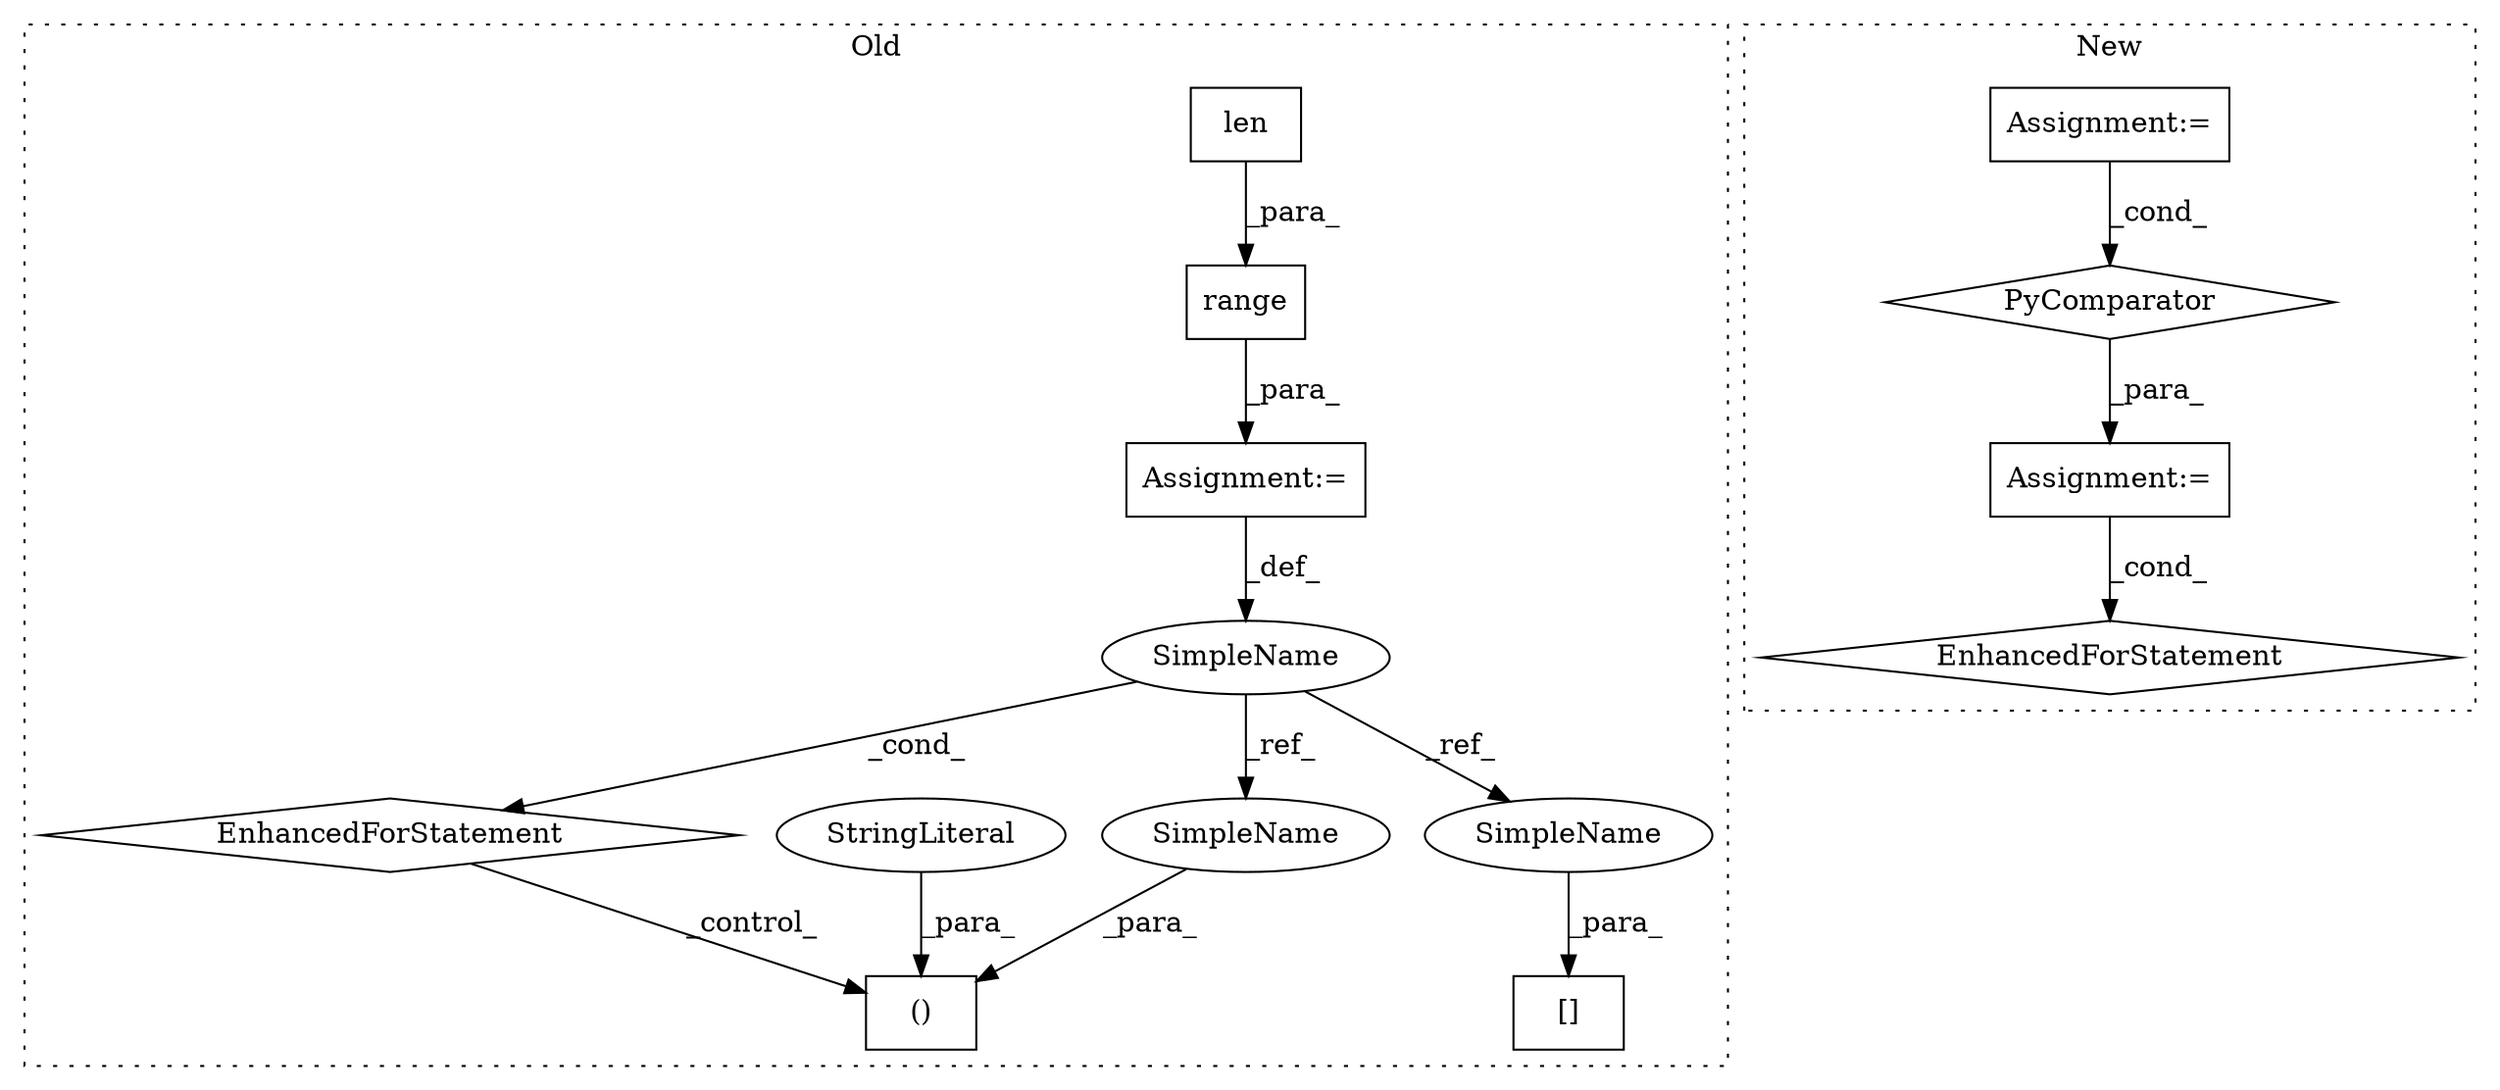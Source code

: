 digraph G {
subgraph cluster0 {
1 [label="range" a="32" s="4713,4734" l="6,1" shape="box"];
3 [label="Assignment:=" a="7" s="4648,4735" l="57,2" shape="box"];
4 [label="EnhancedForStatement" a="70" s="4648,4735" l="57,2" shape="diamond"];
6 [label="[]" a="2" s="5669,5681" l="11,1" shape="box"];
7 [label="SimpleName" a="42" s="4709" l="1" shape="ellipse"];
8 [label="len" a="32" s="4719,4733" l="4,1" shape="box"];
10 [label="()" a="106" s="5106" l="30" shape="box"];
11 [label="StringLiteral" a="45" s="5120" l="16" shape="ellipse"];
13 [label="SimpleName" a="42" s="5680" l="1" shape="ellipse"];
14 [label="SimpleName" a="42" s="5106" l="1" shape="ellipse"];
label = "Old";
style="dotted";
}
subgraph cluster1 {
2 [label="EnhancedForStatement" a="70" s="4915,5077" l="140,2" shape="diamond"];
5 [label="Assignment:=" a="7" s="4871" l="33" shape="box"];
9 [label="Assignment:=" a="7" s="4915,5077" l="140,2" shape="box"];
12 [label="PyComparator" a="113" s="4871" l="33" shape="diamond"];
label = "New";
style="dotted";
}
1 -> 3 [label="_para_"];
3 -> 7 [label="_def_"];
4 -> 10 [label="_control_"];
5 -> 12 [label="_cond_"];
7 -> 14 [label="_ref_"];
7 -> 4 [label="_cond_"];
7 -> 13 [label="_ref_"];
8 -> 1 [label="_para_"];
9 -> 2 [label="_cond_"];
11 -> 10 [label="_para_"];
12 -> 9 [label="_para_"];
13 -> 6 [label="_para_"];
14 -> 10 [label="_para_"];
}